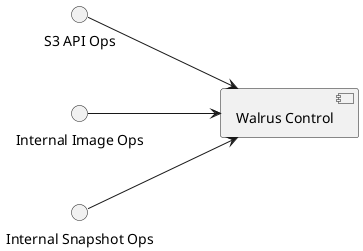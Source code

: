 @startuml
left to right direction
interface "S3 API Ops" as walruss3ops
interface "Internal Image Ops" as walrusimageops
interface "Internal Snapshot Ops" as walrussnapsops
component "Walrus Control" as walruscontrol

walruss3ops --> walruscontrol
walrusimageops --> walruscontrol
walrussnapsops --> walruscontrol

!ifdef VERBOSE
component "Walrus Manager" as walrusmanager
component "Storage Manager" as walrusstoragemanager
component "Image Manager" as walrusimagemanager
component "Snapshot Manager" as walrussnapshotmanager
component "Object Streaming Workers" as walrusstreaming
component "Walrus API Protocols" as walrusprotocols
component "Data Streaming" as walrusstreaming

walruscontrol --> walrussnapshotmanager
walruscontrol --> walrusmanager
walruscontrol --> walrusimagemanager

walrussnapshotmanager --> walrusstoragemanager
walrusimagemanager --> walrusstoragemanager
walrusmanager --> walrusstoragemanager

walrusmanager --> walrusstreaming
walrusimagemanager --> walrusstreaming
walruscontrol --> walrusstreaming
walrusprotocols --> walrusstreaming
walrusmanager --> walrusprotocols
!else

@enduml
